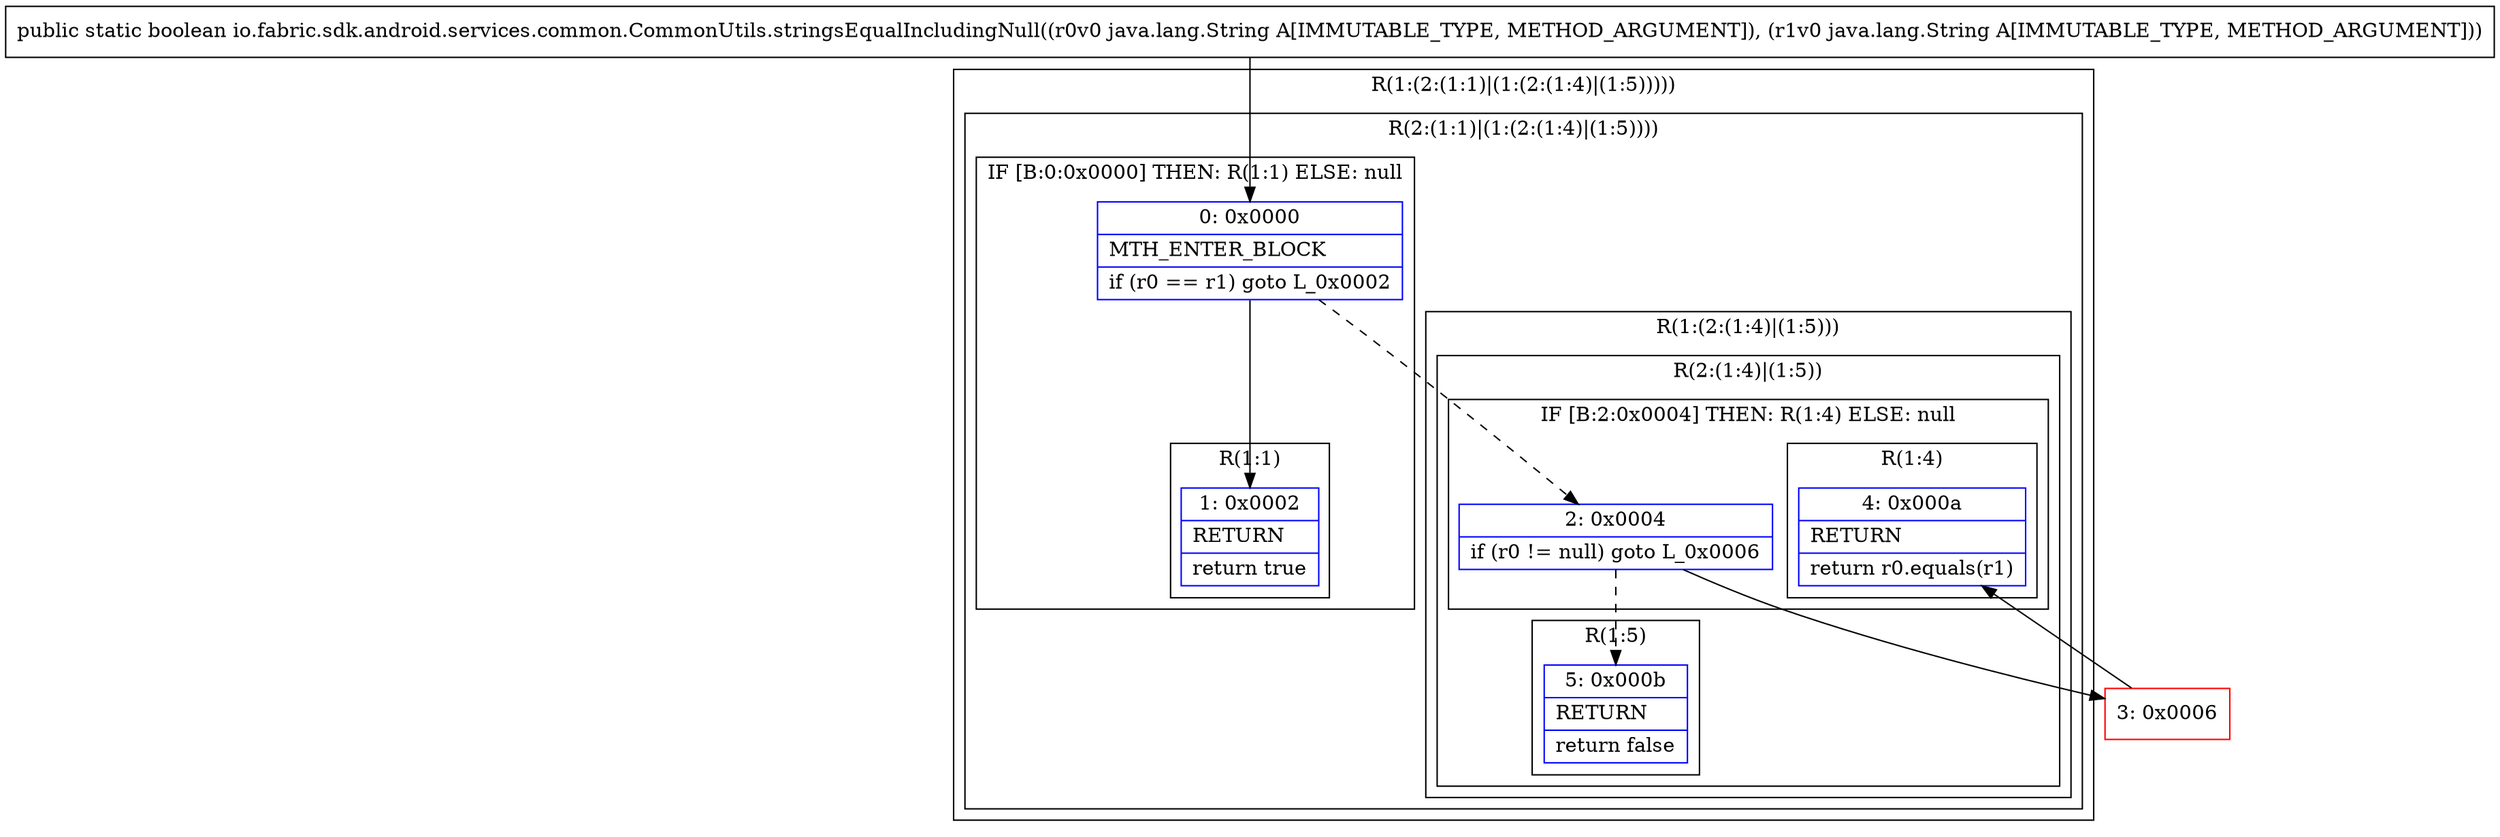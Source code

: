 digraph "CFG forio.fabric.sdk.android.services.common.CommonUtils.stringsEqualIncludingNull(Ljava\/lang\/String;Ljava\/lang\/String;)Z" {
subgraph cluster_Region_248169498 {
label = "R(1:(2:(1:1)|(1:(2:(1:4)|(1:5)))))";
node [shape=record,color=blue];
subgraph cluster_Region_994458266 {
label = "R(2:(1:1)|(1:(2:(1:4)|(1:5))))";
node [shape=record,color=blue];
subgraph cluster_IfRegion_2070693432 {
label = "IF [B:0:0x0000] THEN: R(1:1) ELSE: null";
node [shape=record,color=blue];
Node_0 [shape=record,label="{0\:\ 0x0000|MTH_ENTER_BLOCK\l|if (r0 == r1) goto L_0x0002\l}"];
subgraph cluster_Region_1862941138 {
label = "R(1:1)";
node [shape=record,color=blue];
Node_1 [shape=record,label="{1\:\ 0x0002|RETURN\l|return true\l}"];
}
}
subgraph cluster_Region_934861373 {
label = "R(1:(2:(1:4)|(1:5)))";
node [shape=record,color=blue];
subgraph cluster_Region_1025553594 {
label = "R(2:(1:4)|(1:5))";
node [shape=record,color=blue];
subgraph cluster_IfRegion_610564256 {
label = "IF [B:2:0x0004] THEN: R(1:4) ELSE: null";
node [shape=record,color=blue];
Node_2 [shape=record,label="{2\:\ 0x0004|if (r0 != null) goto L_0x0006\l}"];
subgraph cluster_Region_438174039 {
label = "R(1:4)";
node [shape=record,color=blue];
Node_4 [shape=record,label="{4\:\ 0x000a|RETURN\l|return r0.equals(r1)\l}"];
}
}
subgraph cluster_Region_1795578139 {
label = "R(1:5)";
node [shape=record,color=blue];
Node_5 [shape=record,label="{5\:\ 0x000b|RETURN\l|return false\l}"];
}
}
}
}
}
Node_3 [shape=record,color=red,label="{3\:\ 0x0006}"];
MethodNode[shape=record,label="{public static boolean io.fabric.sdk.android.services.common.CommonUtils.stringsEqualIncludingNull((r0v0 java.lang.String A[IMMUTABLE_TYPE, METHOD_ARGUMENT]), (r1v0 java.lang.String A[IMMUTABLE_TYPE, METHOD_ARGUMENT])) }"];
MethodNode -> Node_0;
Node_0 -> Node_1;
Node_0 -> Node_2[style=dashed];
Node_2 -> Node_3;
Node_2 -> Node_5[style=dashed];
Node_3 -> Node_4;
}

